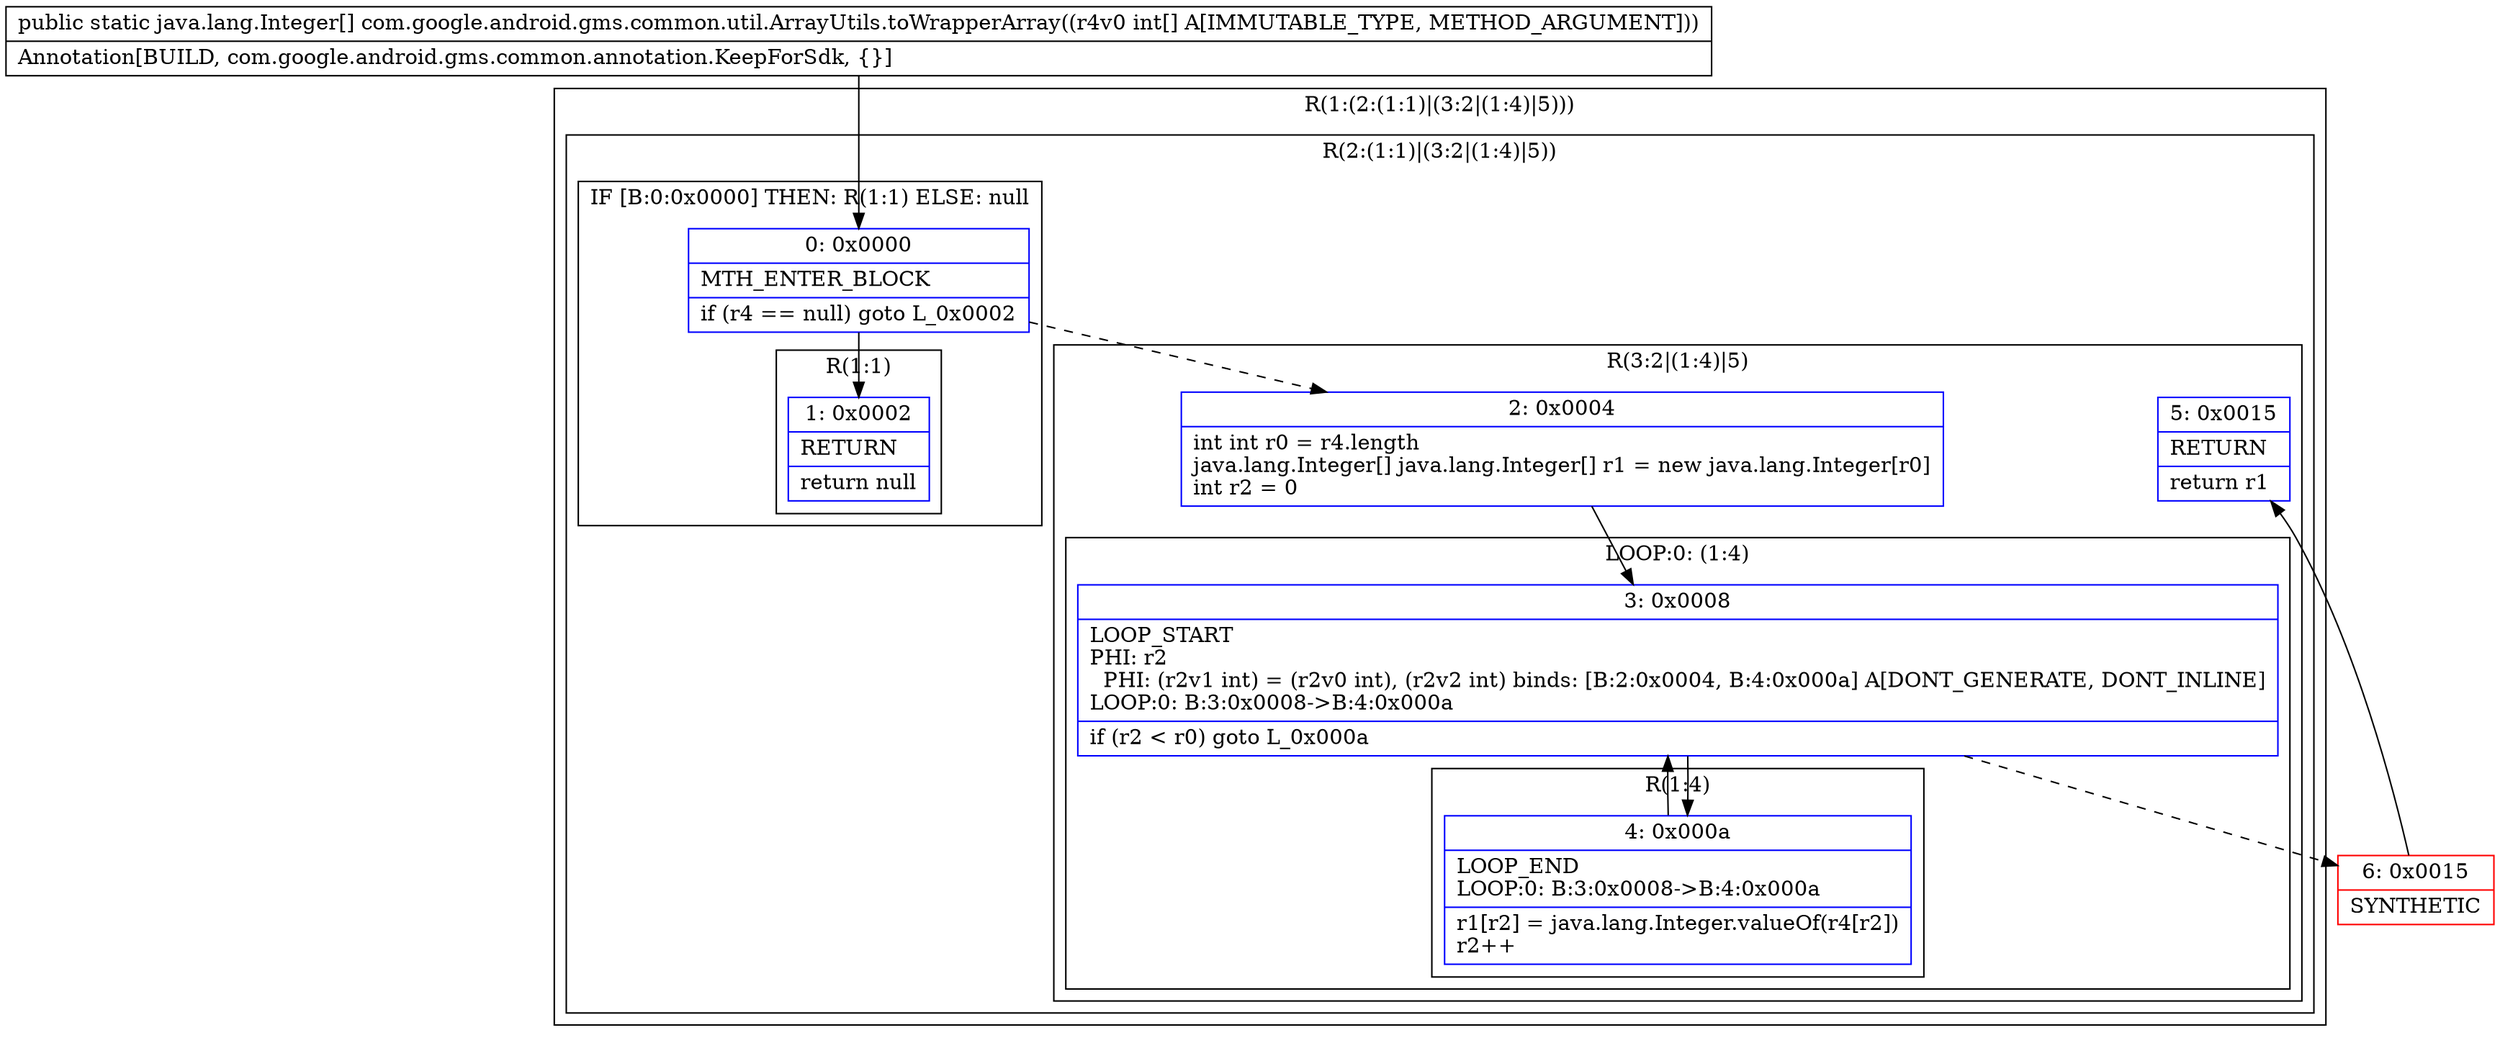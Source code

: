 digraph "CFG forcom.google.android.gms.common.util.ArrayUtils.toWrapperArray([I)[Ljava\/lang\/Integer;" {
subgraph cluster_Region_1175084435 {
label = "R(1:(2:(1:1)|(3:2|(1:4)|5)))";
node [shape=record,color=blue];
subgraph cluster_Region_1259637562 {
label = "R(2:(1:1)|(3:2|(1:4)|5))";
node [shape=record,color=blue];
subgraph cluster_IfRegion_315406487 {
label = "IF [B:0:0x0000] THEN: R(1:1) ELSE: null";
node [shape=record,color=blue];
Node_0 [shape=record,label="{0\:\ 0x0000|MTH_ENTER_BLOCK\l|if (r4 == null) goto L_0x0002\l}"];
subgraph cluster_Region_201505483 {
label = "R(1:1)";
node [shape=record,color=blue];
Node_1 [shape=record,label="{1\:\ 0x0002|RETURN\l|return null\l}"];
}
}
subgraph cluster_Region_817343593 {
label = "R(3:2|(1:4)|5)";
node [shape=record,color=blue];
Node_2 [shape=record,label="{2\:\ 0x0004|int int r0 = r4.length\ljava.lang.Integer[] java.lang.Integer[] r1 = new java.lang.Integer[r0]\lint r2 = 0\l}"];
subgraph cluster_LoopRegion_2133767721 {
label = "LOOP:0: (1:4)";
node [shape=record,color=blue];
Node_3 [shape=record,label="{3\:\ 0x0008|LOOP_START\lPHI: r2 \l  PHI: (r2v1 int) = (r2v0 int), (r2v2 int) binds: [B:2:0x0004, B:4:0x000a] A[DONT_GENERATE, DONT_INLINE]\lLOOP:0: B:3:0x0008\-\>B:4:0x000a\l|if (r2 \< r0) goto L_0x000a\l}"];
subgraph cluster_Region_886566830 {
label = "R(1:4)";
node [shape=record,color=blue];
Node_4 [shape=record,label="{4\:\ 0x000a|LOOP_END\lLOOP:0: B:3:0x0008\-\>B:4:0x000a\l|r1[r2] = java.lang.Integer.valueOf(r4[r2])\lr2++\l}"];
}
}
Node_5 [shape=record,label="{5\:\ 0x0015|RETURN\l|return r1\l}"];
}
}
}
Node_6 [shape=record,color=red,label="{6\:\ 0x0015|SYNTHETIC\l}"];
MethodNode[shape=record,label="{public static java.lang.Integer[] com.google.android.gms.common.util.ArrayUtils.toWrapperArray((r4v0 int[] A[IMMUTABLE_TYPE, METHOD_ARGUMENT]))  | Annotation[BUILD, com.google.android.gms.common.annotation.KeepForSdk, \{\}]\l}"];
MethodNode -> Node_0;
Node_0 -> Node_1;
Node_0 -> Node_2[style=dashed];
Node_2 -> Node_3;
Node_3 -> Node_4;
Node_3 -> Node_6[style=dashed];
Node_4 -> Node_3;
Node_6 -> Node_5;
}

